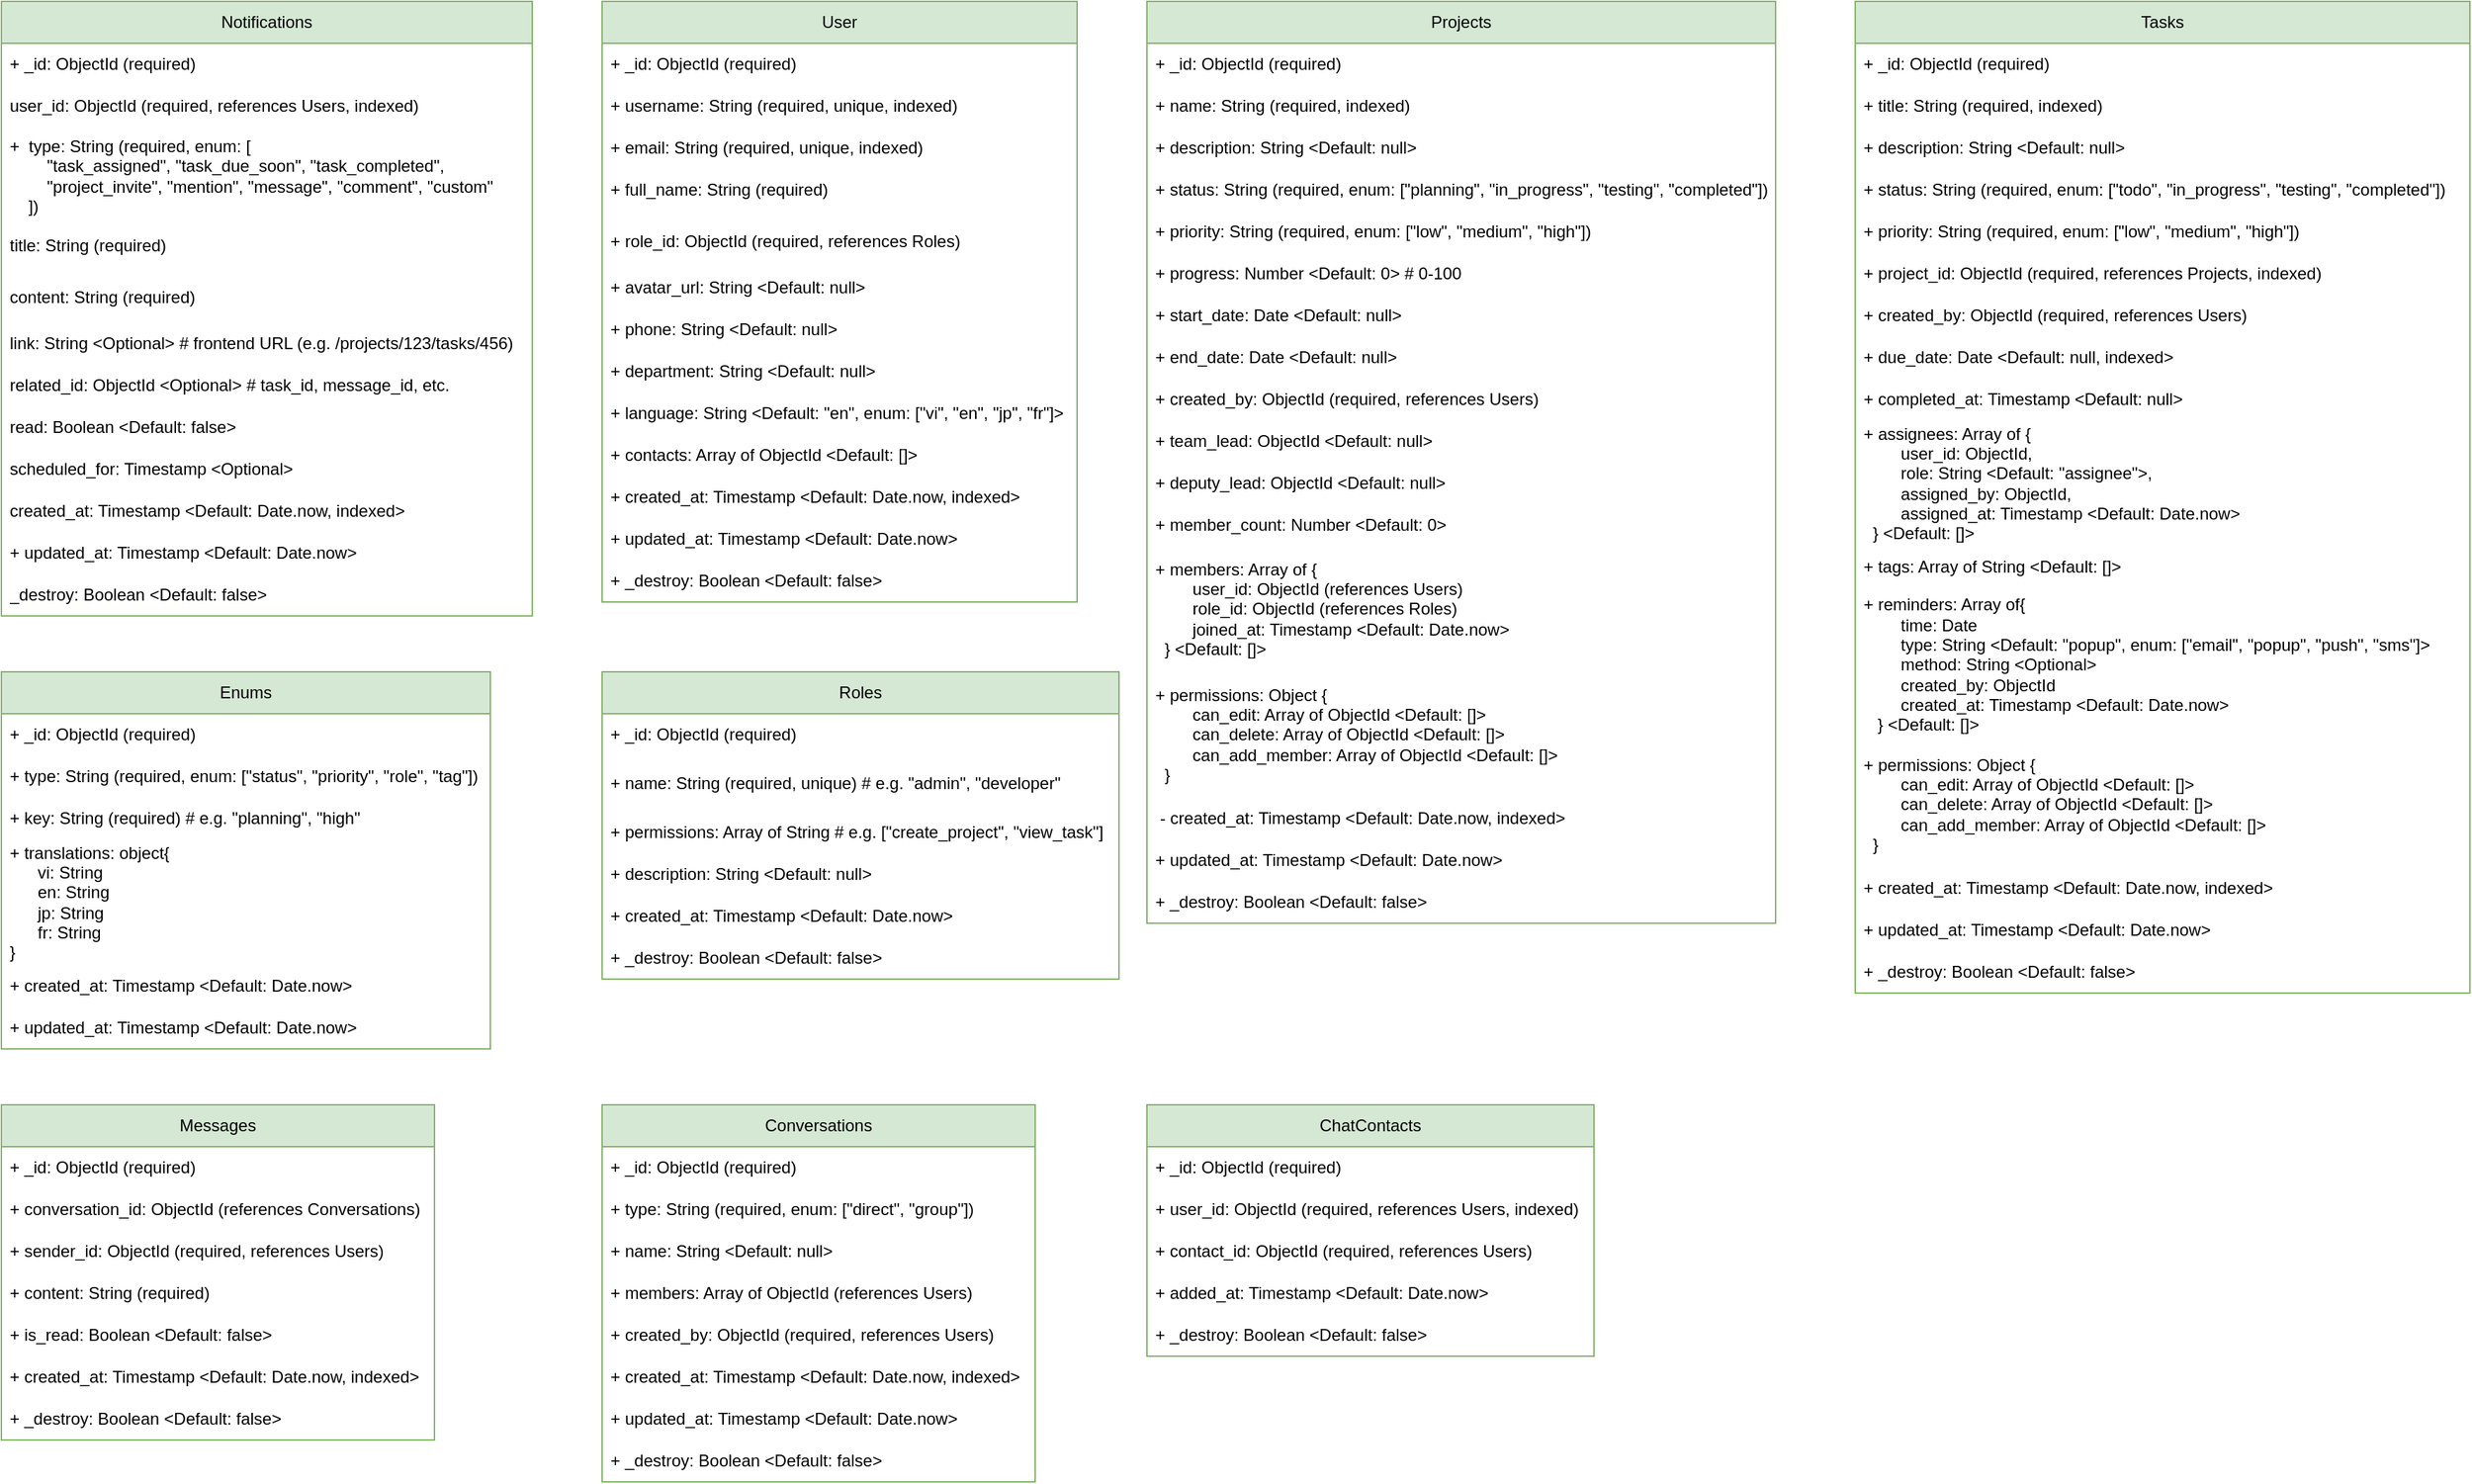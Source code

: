 <mxfile version="27.2.0">
  <diagram name="Trang-1" id="WJ_AYGljiYdwNz6JBUe2">
    <mxGraphModel dx="3679" dy="1526" grid="1" gridSize="10" guides="1" tooltips="1" connect="1" arrows="1" fold="1" page="1" pageScale="1" pageWidth="827" pageHeight="1169" math="0" shadow="0">
      <root>
        <mxCell id="0" />
        <mxCell id="1" parent="0" />
        <mxCell id="IgiYtuU32PW_nqrAXw1r-1" value="User" style="swimlane;fontStyle=0;childLayout=stackLayout;horizontal=1;startSize=30;horizontalStack=0;resizeParent=1;resizeParentMax=0;resizeLast=0;collapsible=1;marginBottom=0;whiteSpace=wrap;html=1;fillColor=#d5e8d4;strokeColor=#82b366;" vertex="1" parent="1">
          <mxGeometry x="-70" y="55" width="340" height="430" as="geometry">
            <mxRectangle x="180" y="110" width="60" height="30" as="alternateBounds" />
          </mxGeometry>
        </mxCell>
        <mxCell id="IgiYtuU32PW_nqrAXw1r-2" value="+ _id: ObjectId (required)" style="text;strokeColor=none;fillColor=none;align=left;verticalAlign=middle;spacingLeft=4;spacingRight=4;overflow=hidden;points=[[0,0.5],[1,0.5]];portConstraint=eastwest;rotatable=0;whiteSpace=wrap;html=1;" vertex="1" parent="IgiYtuU32PW_nqrAXw1r-1">
          <mxGeometry y="30" width="340" height="30" as="geometry" />
        </mxCell>
        <mxCell id="IgiYtuU32PW_nqrAXw1r-86" value="+ username: String (required, unique, indexed)" style="text;strokeColor=none;fillColor=none;align=left;verticalAlign=middle;spacingLeft=4;spacingRight=4;overflow=hidden;points=[[0,0.5],[1,0.5]];portConstraint=eastwest;rotatable=0;whiteSpace=wrap;html=1;" vertex="1" parent="IgiYtuU32PW_nqrAXw1r-1">
          <mxGeometry y="60" width="340" height="30" as="geometry" />
        </mxCell>
        <mxCell id="IgiYtuU32PW_nqrAXw1r-85" value="+ email: String (required, unique, indexed)" style="text;strokeColor=none;fillColor=none;align=left;verticalAlign=middle;spacingLeft=4;spacingRight=4;overflow=hidden;points=[[0,0.5],[1,0.5]];portConstraint=eastwest;rotatable=0;whiteSpace=wrap;html=1;" vertex="1" parent="IgiYtuU32PW_nqrAXw1r-1">
          <mxGeometry y="90" width="340" height="30" as="geometry" />
        </mxCell>
        <mxCell id="IgiYtuU32PW_nqrAXw1r-17" value="+ full_name: String (required)" style="text;strokeColor=none;fillColor=none;align=left;verticalAlign=middle;spacingLeft=4;spacingRight=4;overflow=hidden;points=[[0,0.5],[1,0.5]];portConstraint=eastwest;rotatable=0;whiteSpace=wrap;html=1;" vertex="1" parent="IgiYtuU32PW_nqrAXw1r-1">
          <mxGeometry y="120" width="340" height="30" as="geometry" />
        </mxCell>
        <mxCell id="IgiYtuU32PW_nqrAXw1r-9" value="&lt;p style=&quot;white-space-collapse: preserve;&quot; dir=&quot;auto&quot;&gt;&lt;span style=&quot;background-color: transparent; color: light-dark(rgb(0, 0, 0), rgb(255, 255, 255));&quot;&gt;+ role_id: ObjectId (required, references Roles)&lt;/span&gt;&lt;br&gt;&lt;/p&gt;" style="text;strokeColor=none;fillColor=none;align=left;verticalAlign=middle;spacingLeft=4;spacingRight=4;overflow=hidden;points=[[0,0.5],[1,0.5]];portConstraint=eastwest;rotatable=0;whiteSpace=wrap;html=1;" vertex="1" parent="IgiYtuU32PW_nqrAXw1r-1">
          <mxGeometry y="150" width="340" height="40" as="geometry" />
        </mxCell>
        <mxCell id="IgiYtuU32PW_nqrAXw1r-11" value="+ avatar_url: String &amp;lt;Default: null&amp;gt;" style="text;strokeColor=none;fillColor=none;align=left;verticalAlign=middle;spacingLeft=4;spacingRight=4;overflow=hidden;points=[[0,0.5],[1,0.5]];portConstraint=eastwest;rotatable=0;whiteSpace=wrap;html=1;" vertex="1" parent="IgiYtuU32PW_nqrAXw1r-1">
          <mxGeometry y="190" width="340" height="30" as="geometry" />
        </mxCell>
        <mxCell id="IgiYtuU32PW_nqrAXw1r-10" value="+ phone: String &amp;lt;Default: null&amp;gt;" style="text;strokeColor=none;fillColor=none;align=left;verticalAlign=middle;spacingLeft=4;spacingRight=4;overflow=hidden;points=[[0,0.5],[1,0.5]];portConstraint=eastwest;rotatable=0;whiteSpace=wrap;html=1;" vertex="1" parent="IgiYtuU32PW_nqrAXw1r-1">
          <mxGeometry y="220" width="340" height="30" as="geometry" />
        </mxCell>
        <mxCell id="IgiYtuU32PW_nqrAXw1r-12" value="+ department: String &amp;lt;Default: null&amp;gt;" style="text;strokeColor=none;fillColor=none;align=left;verticalAlign=middle;spacingLeft=4;spacingRight=4;overflow=hidden;points=[[0,0.5],[1,0.5]];portConstraint=eastwest;rotatable=0;whiteSpace=wrap;html=1;" vertex="1" parent="IgiYtuU32PW_nqrAXw1r-1">
          <mxGeometry y="250" width="340" height="30" as="geometry" />
        </mxCell>
        <mxCell id="IgiYtuU32PW_nqrAXw1r-75" value="+ language: String &amp;lt;Default: &quot;en&quot;, enum: [&quot;vi&quot;, &quot;en&quot;, &quot;jp&quot;, &quot;fr&quot;]&amp;gt;" style="text;strokeColor=none;fillColor=none;align=left;verticalAlign=middle;spacingLeft=4;spacingRight=4;overflow=hidden;points=[[0,0.5],[1,0.5]];portConstraint=eastwest;rotatable=0;whiteSpace=wrap;html=1;" vertex="1" parent="IgiYtuU32PW_nqrAXw1r-1">
          <mxGeometry y="280" width="340" height="30" as="geometry" />
        </mxCell>
        <mxCell id="IgiYtuU32PW_nqrAXw1r-13" value="+ contacts: Array of ObjectId &amp;lt;Default: []&amp;gt;" style="text;strokeColor=none;fillColor=none;align=left;verticalAlign=middle;spacingLeft=4;spacingRight=4;overflow=hidden;points=[[0,0.5],[1,0.5]];portConstraint=eastwest;rotatable=0;whiteSpace=wrap;html=1;" vertex="1" parent="IgiYtuU32PW_nqrAXw1r-1">
          <mxGeometry y="310" width="340" height="30" as="geometry" />
        </mxCell>
        <mxCell id="IgiYtuU32PW_nqrAXw1r-14" value="+ created_at: Timestamp &amp;lt;Default: Date.now, indexed&amp;gt;" style="text;strokeColor=none;fillColor=none;align=left;verticalAlign=middle;spacingLeft=4;spacingRight=4;overflow=hidden;points=[[0,0.5],[1,0.5]];portConstraint=eastwest;rotatable=0;whiteSpace=wrap;html=1;" vertex="1" parent="IgiYtuU32PW_nqrAXw1r-1">
          <mxGeometry y="340" width="340" height="30" as="geometry" />
        </mxCell>
        <mxCell id="IgiYtuU32PW_nqrAXw1r-18" value="+ updated_at: Timestamp &amp;lt;Default: Date.now&amp;gt;" style="text;strokeColor=none;fillColor=none;align=left;verticalAlign=middle;spacingLeft=4;spacingRight=4;overflow=hidden;points=[[0,0.5],[1,0.5]];portConstraint=eastwest;rotatable=0;whiteSpace=wrap;html=1;" vertex="1" parent="IgiYtuU32PW_nqrAXw1r-1">
          <mxGeometry y="370" width="340" height="30" as="geometry" />
        </mxCell>
        <mxCell id="IgiYtuU32PW_nqrAXw1r-15" value="+ _destroy: Boolean &amp;lt;Default: false&amp;gt;" style="text;strokeColor=none;fillColor=none;align=left;verticalAlign=middle;spacingLeft=4;spacingRight=4;overflow=hidden;points=[[0,0.5],[1,0.5]];portConstraint=eastwest;rotatable=0;whiteSpace=wrap;html=1;" vertex="1" parent="IgiYtuU32PW_nqrAXw1r-1">
          <mxGeometry y="400" width="340" height="30" as="geometry" />
        </mxCell>
        <mxCell id="IgiYtuU32PW_nqrAXw1r-20" value="Projects" style="swimlane;fontStyle=0;childLayout=stackLayout;horizontal=1;startSize=30;horizontalStack=0;resizeParent=1;resizeParentMax=0;resizeLast=0;collapsible=1;marginBottom=0;whiteSpace=wrap;html=1;fillColor=#d5e8d4;strokeColor=#82b366;" vertex="1" parent="1">
          <mxGeometry x="320" y="55" width="450" height="660" as="geometry">
            <mxRectangle x="180" y="110" width="60" height="30" as="alternateBounds" />
          </mxGeometry>
        </mxCell>
        <mxCell id="IgiYtuU32PW_nqrAXw1r-21" value="+ _id: ObjectId (required)" style="text;strokeColor=none;fillColor=none;align=left;verticalAlign=middle;spacingLeft=4;spacingRight=4;overflow=hidden;points=[[0,0.5],[1,0.5]];portConstraint=eastwest;rotatable=0;whiteSpace=wrap;html=1;" vertex="1" parent="IgiYtuU32PW_nqrAXw1r-20">
          <mxGeometry y="30" width="450" height="30" as="geometry" />
        </mxCell>
        <mxCell id="IgiYtuU32PW_nqrAXw1r-22" value="+ name: String (required, indexed)" style="text;strokeColor=none;fillColor=none;align=left;verticalAlign=middle;spacingLeft=4;spacingRight=4;overflow=hidden;points=[[0,0.5],[1,0.5]];portConstraint=eastwest;rotatable=0;whiteSpace=wrap;html=1;" vertex="1" parent="IgiYtuU32PW_nqrAXw1r-20">
          <mxGeometry y="60" width="450" height="30" as="geometry" />
        </mxCell>
        <mxCell id="IgiYtuU32PW_nqrAXw1r-23" value="+ description: String &amp;lt;Default: null&amp;gt;" style="text;strokeColor=none;fillColor=none;align=left;verticalAlign=middle;spacingLeft=4;spacingRight=4;overflow=hidden;points=[[0,0.5],[1,0.5]];portConstraint=eastwest;rotatable=0;whiteSpace=wrap;html=1;" vertex="1" parent="IgiYtuU32PW_nqrAXw1r-20">
          <mxGeometry y="90" width="450" height="30" as="geometry" />
        </mxCell>
        <mxCell id="IgiYtuU32PW_nqrAXw1r-24" value="&lt;div&gt;+ status: String (required, enum: [&quot;planning&quot;, &quot;in_progress&quot;, &quot;testing&quot;, &quot;completed&quot;])&lt;br&gt;&lt;/div&gt;" style="text;strokeColor=none;fillColor=none;align=left;verticalAlign=middle;spacingLeft=4;spacingRight=4;overflow=hidden;points=[[0,0.5],[1,0.5]];portConstraint=eastwest;rotatable=0;whiteSpace=wrap;html=1;" vertex="1" parent="IgiYtuU32PW_nqrAXw1r-20">
          <mxGeometry y="120" width="450" height="30" as="geometry" />
        </mxCell>
        <mxCell id="IgiYtuU32PW_nqrAXw1r-25" value="&lt;div&gt;+ priority: String (required, enum: [&quot;low&quot;, &quot;medium&quot;, &quot;high&quot;])&lt;/div&gt;" style="text;strokeColor=none;fillColor=none;align=left;verticalAlign=middle;spacingLeft=4;spacingRight=4;overflow=hidden;points=[[0,0.5],[1,0.5]];portConstraint=eastwest;rotatable=0;whiteSpace=wrap;html=1;" vertex="1" parent="IgiYtuU32PW_nqrAXw1r-20">
          <mxGeometry y="150" width="450" height="30" as="geometry" />
        </mxCell>
        <mxCell id="IgiYtuU32PW_nqrAXw1r-84" value="+ progress: Number &amp;lt;Default: 0&amp;gt; # 0-100" style="text;strokeColor=none;fillColor=none;align=left;verticalAlign=middle;spacingLeft=4;spacingRight=4;overflow=hidden;points=[[0,0.5],[1,0.5]];portConstraint=eastwest;rotatable=0;whiteSpace=wrap;html=1;" vertex="1" parent="IgiYtuU32PW_nqrAXw1r-20">
          <mxGeometry y="180" width="450" height="30" as="geometry" />
        </mxCell>
        <mxCell id="IgiYtuU32PW_nqrAXw1r-26" value="+ start_date: Date &amp;lt;Default: null&amp;gt;" style="text;strokeColor=none;fillColor=none;align=left;verticalAlign=middle;spacingLeft=4;spacingRight=4;overflow=hidden;points=[[0,0.5],[1,0.5]];portConstraint=eastwest;rotatable=0;whiteSpace=wrap;html=1;" vertex="1" parent="IgiYtuU32PW_nqrAXw1r-20">
          <mxGeometry y="210" width="450" height="30" as="geometry" />
        </mxCell>
        <mxCell id="IgiYtuU32PW_nqrAXw1r-27" value="+ end_date: Date &amp;lt;Default: null&amp;gt;" style="text;strokeColor=none;fillColor=none;align=left;verticalAlign=middle;spacingLeft=4;spacingRight=4;overflow=hidden;points=[[0,0.5],[1,0.5]];portConstraint=eastwest;rotatable=0;whiteSpace=wrap;html=1;" vertex="1" parent="IgiYtuU32PW_nqrAXw1r-20">
          <mxGeometry y="240" width="450" height="30" as="geometry" />
        </mxCell>
        <mxCell id="IgiYtuU32PW_nqrAXw1r-28" value="+ created_by: ObjectId (required, references Users)" style="text;strokeColor=none;fillColor=none;align=left;verticalAlign=middle;spacingLeft=4;spacingRight=4;overflow=hidden;points=[[0,0.5],[1,0.5]];portConstraint=eastwest;rotatable=0;whiteSpace=wrap;html=1;" vertex="1" parent="IgiYtuU32PW_nqrAXw1r-20">
          <mxGeometry y="270" width="450" height="30" as="geometry" />
        </mxCell>
        <mxCell id="IgiYtuU32PW_nqrAXw1r-29" value="+ team_lead: ObjectId &amp;lt;Default: null&amp;gt;" style="text;strokeColor=none;fillColor=none;align=left;verticalAlign=middle;spacingLeft=4;spacingRight=4;overflow=hidden;points=[[0,0.5],[1,0.5]];portConstraint=eastwest;rotatable=0;whiteSpace=wrap;html=1;" vertex="1" parent="IgiYtuU32PW_nqrAXw1r-20">
          <mxGeometry y="300" width="450" height="30" as="geometry" />
        </mxCell>
        <mxCell id="IgiYtuU32PW_nqrAXw1r-30" value="+ deputy_lead: ObjectId &amp;lt;Default: null&amp;gt;" style="text;strokeColor=none;fillColor=none;align=left;verticalAlign=middle;spacingLeft=4;spacingRight=4;overflow=hidden;points=[[0,0.5],[1,0.5]];portConstraint=eastwest;rotatable=0;whiteSpace=wrap;html=1;" vertex="1" parent="IgiYtuU32PW_nqrAXw1r-20">
          <mxGeometry y="330" width="450" height="30" as="geometry" />
        </mxCell>
        <mxCell id="IgiYtuU32PW_nqrAXw1r-31" value="+ member_count: Number &amp;lt;Default: 0&amp;gt;" style="text;strokeColor=none;fillColor=none;align=left;verticalAlign=middle;spacingLeft=4;spacingRight=4;overflow=hidden;points=[[0,0.5],[1,0.5]];portConstraint=eastwest;rotatable=0;whiteSpace=wrap;html=1;" vertex="1" parent="IgiYtuU32PW_nqrAXw1r-20">
          <mxGeometry y="360" width="450" height="30" as="geometry" />
        </mxCell>
        <mxCell id="IgiYtuU32PW_nqrAXw1r-32" value="&lt;div&gt;+ members: Array of {&lt;/div&gt;&lt;div&gt;&lt;div&gt;&amp;nbsp; &amp;nbsp; &amp;nbsp; &amp;nbsp; user_id: ObjectId (references Users)&lt;/div&gt;&lt;div&gt;&amp;nbsp; &amp;nbsp; &amp;nbsp; &amp;nbsp; role_id: ObjectId (references Roles)&lt;/div&gt;&lt;div&gt;&amp;nbsp; &amp;nbsp; &amp;nbsp; &amp;nbsp; joined_at: Timestamp &amp;lt;Default: Date.now&amp;gt;&lt;/div&gt;&lt;/div&gt;&lt;div&gt;&amp;nbsp; } &amp;lt;Default: []&amp;gt;&lt;/div&gt;" style="text;strokeColor=none;fillColor=none;align=left;verticalAlign=middle;spacingLeft=4;spacingRight=4;overflow=hidden;points=[[0,0.5],[1,0.5]];portConstraint=eastwest;rotatable=0;whiteSpace=wrap;html=1;" vertex="1" parent="IgiYtuU32PW_nqrAXw1r-20">
          <mxGeometry y="390" width="450" height="90" as="geometry" />
        </mxCell>
        <mxCell id="IgiYtuU32PW_nqrAXw1r-87" value="&lt;div&gt;+ permissions: Object {&lt;/div&gt;&lt;div&gt;&lt;div&gt;&amp;nbsp; &amp;nbsp; &amp;nbsp; &lt;span style=&quot;white-space: pre;&quot;&gt;&#x9;&lt;/span&gt;can_edit: Array of ObjectId &amp;lt;Default: []&amp;gt;&lt;/div&gt;&lt;div&gt;&amp;nbsp; &amp;nbsp; &amp;nbsp; &lt;span style=&quot;white-space: pre;&quot;&gt;&#x9;&lt;/span&gt;can_delete: Array of ObjectId &amp;lt;Default: []&amp;gt;&lt;/div&gt;&lt;div&gt;&amp;nbsp; &amp;nbsp; &amp;nbsp; &lt;span style=&quot;white-space: pre;&quot;&gt;&#x9;&lt;/span&gt;can_add_member: Array of ObjectId &amp;lt;Default: []&amp;gt;&lt;/div&gt;&lt;/div&gt;&lt;div&gt;&amp;nbsp; }&amp;nbsp;&lt;/div&gt;" style="text;strokeColor=none;fillColor=none;align=left;verticalAlign=middle;spacingLeft=4;spacingRight=4;overflow=hidden;points=[[0,0.5],[1,0.5]];portConstraint=eastwest;rotatable=0;whiteSpace=wrap;html=1;" vertex="1" parent="IgiYtuU32PW_nqrAXw1r-20">
          <mxGeometry y="480" width="450" height="90" as="geometry" />
        </mxCell>
        <mxCell id="IgiYtuU32PW_nqrAXw1r-33" value="&amp;nbsp;- created_at: Timestamp &amp;lt;Default: Date.now, indexed&amp;gt;" style="text;strokeColor=none;fillColor=none;align=left;verticalAlign=middle;spacingLeft=4;spacingRight=4;overflow=hidden;points=[[0,0.5],[1,0.5]];portConstraint=eastwest;rotatable=0;whiteSpace=wrap;html=1;" vertex="1" parent="IgiYtuU32PW_nqrAXw1r-20">
          <mxGeometry y="570" width="450" height="30" as="geometry" />
        </mxCell>
        <mxCell id="IgiYtuU32PW_nqrAXw1r-34" value="+ updated_at: Timestamp &amp;lt;Default: Date.now&amp;gt;" style="text;strokeColor=none;fillColor=none;align=left;verticalAlign=middle;spacingLeft=4;spacingRight=4;overflow=hidden;points=[[0,0.5],[1,0.5]];portConstraint=eastwest;rotatable=0;whiteSpace=wrap;html=1;" vertex="1" parent="IgiYtuU32PW_nqrAXw1r-20">
          <mxGeometry y="600" width="450" height="30" as="geometry" />
        </mxCell>
        <mxCell id="IgiYtuU32PW_nqrAXw1r-35" value="+ _destroy: Boolean &amp;lt;Default: false&amp;gt;" style="text;strokeColor=none;fillColor=none;align=left;verticalAlign=middle;spacingLeft=4;spacingRight=4;overflow=hidden;points=[[0,0.5],[1,0.5]];portConstraint=eastwest;rotatable=0;whiteSpace=wrap;html=1;" vertex="1" parent="IgiYtuU32PW_nqrAXw1r-20">
          <mxGeometry y="630" width="450" height="30" as="geometry" />
        </mxCell>
        <mxCell id="IgiYtuU32PW_nqrAXw1r-36" value="Tasks" style="swimlane;fontStyle=0;childLayout=stackLayout;horizontal=1;startSize=30;horizontalStack=0;resizeParent=1;resizeParentMax=0;resizeLast=0;collapsible=1;marginBottom=0;whiteSpace=wrap;html=1;fillColor=#d5e8d4;strokeColor=#82b366;" vertex="1" parent="1">
          <mxGeometry x="827" y="55" width="440" height="710" as="geometry">
            <mxRectangle x="180" y="110" width="60" height="30" as="alternateBounds" />
          </mxGeometry>
        </mxCell>
        <mxCell id="IgiYtuU32PW_nqrAXw1r-37" value="+ _id: ObjectId (required)" style="text;strokeColor=none;fillColor=none;align=left;verticalAlign=middle;spacingLeft=4;spacingRight=4;overflow=hidden;points=[[0,0.5],[1,0.5]];portConstraint=eastwest;rotatable=0;whiteSpace=wrap;html=1;" vertex="1" parent="IgiYtuU32PW_nqrAXw1r-36">
          <mxGeometry y="30" width="440" height="30" as="geometry" />
        </mxCell>
        <mxCell id="IgiYtuU32PW_nqrAXw1r-38" value="+ title: String (required, indexed)" style="text;strokeColor=none;fillColor=none;align=left;verticalAlign=middle;spacingLeft=4;spacingRight=4;overflow=hidden;points=[[0,0.5],[1,0.5]];portConstraint=eastwest;rotatable=0;whiteSpace=wrap;html=1;" vertex="1" parent="IgiYtuU32PW_nqrAXw1r-36">
          <mxGeometry y="60" width="440" height="30" as="geometry" />
        </mxCell>
        <mxCell id="IgiYtuU32PW_nqrAXw1r-39" value="+ description: String &amp;lt;Default: null&amp;gt;" style="text;strokeColor=none;fillColor=none;align=left;verticalAlign=middle;spacingLeft=4;spacingRight=4;overflow=hidden;points=[[0,0.5],[1,0.5]];portConstraint=eastwest;rotatable=0;whiteSpace=wrap;html=1;" vertex="1" parent="IgiYtuU32PW_nqrAXw1r-36">
          <mxGeometry y="90" width="440" height="30" as="geometry" />
        </mxCell>
        <mxCell id="IgiYtuU32PW_nqrAXw1r-40" value="&lt;div&gt;+ status: String (required, enum: [&quot;todo&quot;, &quot;in_progress&quot;, &quot;testing&quot;, &quot;completed&quot;])&lt;br&gt;&lt;/div&gt;" style="text;strokeColor=none;fillColor=none;align=left;verticalAlign=middle;spacingLeft=4;spacingRight=4;overflow=hidden;points=[[0,0.5],[1,0.5]];portConstraint=eastwest;rotatable=0;whiteSpace=wrap;html=1;" vertex="1" parent="IgiYtuU32PW_nqrAXw1r-36">
          <mxGeometry y="120" width="440" height="30" as="geometry" />
        </mxCell>
        <mxCell id="IgiYtuU32PW_nqrAXw1r-41" value="&lt;div&gt;+ priority: String (required, enum: [&quot;low&quot;, &quot;medium&quot;, &quot;high&quot;])&lt;br&gt;&lt;/div&gt;" style="text;strokeColor=none;fillColor=none;align=left;verticalAlign=middle;spacingLeft=4;spacingRight=4;overflow=hidden;points=[[0,0.5],[1,0.5]];portConstraint=eastwest;rotatable=0;whiteSpace=wrap;html=1;" vertex="1" parent="IgiYtuU32PW_nqrAXw1r-36">
          <mxGeometry y="150" width="440" height="30" as="geometry" />
        </mxCell>
        <mxCell id="IgiYtuU32PW_nqrAXw1r-42" value="+ project_id: ObjectId (required, references Projects, indexed)" style="text;strokeColor=none;fillColor=none;align=left;verticalAlign=middle;spacingLeft=4;spacingRight=4;overflow=hidden;points=[[0,0.5],[1,0.5]];portConstraint=eastwest;rotatable=0;whiteSpace=wrap;html=1;" vertex="1" parent="IgiYtuU32PW_nqrAXw1r-36">
          <mxGeometry y="180" width="440" height="30" as="geometry" />
        </mxCell>
        <mxCell id="IgiYtuU32PW_nqrAXw1r-44" value="+ created_by: ObjectId (required, references Users)" style="text;strokeColor=none;fillColor=none;align=left;verticalAlign=middle;spacingLeft=4;spacingRight=4;overflow=hidden;points=[[0,0.5],[1,0.5]];portConstraint=eastwest;rotatable=0;whiteSpace=wrap;html=1;" vertex="1" parent="IgiYtuU32PW_nqrAXw1r-36">
          <mxGeometry y="210" width="440" height="30" as="geometry" />
        </mxCell>
        <mxCell id="IgiYtuU32PW_nqrAXw1r-43" value="+ due_date: Date &amp;lt;Default: null, indexed&amp;gt;" style="text;strokeColor=none;fillColor=none;align=left;verticalAlign=middle;spacingLeft=4;spacingRight=4;overflow=hidden;points=[[0,0.5],[1,0.5]];portConstraint=eastwest;rotatable=0;whiteSpace=wrap;html=1;" vertex="1" parent="IgiYtuU32PW_nqrAXw1r-36">
          <mxGeometry y="240" width="440" height="30" as="geometry" />
        </mxCell>
        <mxCell id="IgiYtuU32PW_nqrAXw1r-45" value="+ completed_at: Timestamp &amp;lt;Default: null&amp;gt;" style="text;strokeColor=none;fillColor=none;align=left;verticalAlign=middle;spacingLeft=4;spacingRight=4;overflow=hidden;points=[[0,0.5],[1,0.5]];portConstraint=eastwest;rotatable=0;whiteSpace=wrap;html=1;" vertex="1" parent="IgiYtuU32PW_nqrAXw1r-36">
          <mxGeometry y="270" width="440" height="30" as="geometry" />
        </mxCell>
        <mxCell id="IgiYtuU32PW_nqrAXw1r-48" value="&lt;div&gt;+ assignees: Array of {&lt;/div&gt;&lt;div&gt;&amp;nbsp; &amp;nbsp; &lt;span style=&quot;white-space: pre;&quot;&gt;&#x9;&lt;/span&gt;user_id: ObjectId,&lt;/div&gt;&lt;div&gt;&amp;nbsp; &amp;nbsp; &lt;span style=&quot;white-space: pre;&quot;&gt;&#x9;&lt;/span&gt;role: String &amp;lt;Default: &quot;assignee&quot;&amp;gt;,&lt;/div&gt;&lt;div&gt;&amp;nbsp; &amp;nbsp; &lt;span style=&quot;white-space: pre;&quot;&gt;&#x9;&lt;/span&gt;assigned_by: ObjectId,&lt;/div&gt;&lt;div&gt;&amp;nbsp; &amp;nbsp; &lt;span style=&quot;white-space: pre;&quot;&gt;&#x9;&lt;/span&gt;assigned_at: Timestamp &amp;lt;Default: Date.now&amp;gt;&lt;/div&gt;&lt;div&gt;&amp;nbsp; } &amp;lt;Default: []&amp;gt;&lt;/div&gt;" style="text;strokeColor=none;fillColor=none;align=left;verticalAlign=middle;spacingLeft=4;spacingRight=4;overflow=hidden;points=[[0,0.5],[1,0.5]];portConstraint=eastwest;rotatable=0;whiteSpace=wrap;html=1;" vertex="1" parent="IgiYtuU32PW_nqrAXw1r-36">
          <mxGeometry y="300" width="440" height="90" as="geometry" />
        </mxCell>
        <mxCell id="IgiYtuU32PW_nqrAXw1r-49" value="+ tags: Array of String &amp;lt;Default: []&amp;gt; " style="text;strokeColor=none;fillColor=none;align=left;verticalAlign=middle;spacingLeft=4;spacingRight=4;overflow=hidden;points=[[0,0.5],[1,0.5]];portConstraint=eastwest;rotatable=0;whiteSpace=wrap;html=1;" vertex="1" parent="IgiYtuU32PW_nqrAXw1r-36">
          <mxGeometry y="390" width="440" height="30" as="geometry" />
        </mxCell>
        <mxCell id="IgiYtuU32PW_nqrAXw1r-88" value="&lt;div&gt;+ reminders: Array of{&lt;/div&gt;&lt;div&gt;&amp;nbsp; &amp;nbsp; &amp;nbsp; &amp;nbsp; time: Date&lt;/div&gt;&lt;div&gt;&amp;nbsp; &amp;nbsp; &amp;nbsp; &amp;nbsp; type: String &amp;lt;Default: &quot;popup&quot;, enum: [&quot;email&quot;, &quot;popup&quot;, &quot;push&quot;, &quot;sms&quot;]&amp;gt;&lt;/div&gt;&lt;div&gt;&amp;nbsp; &amp;nbsp; &amp;nbsp; &amp;nbsp; method: String &amp;lt;Optional&amp;gt;&lt;/div&gt;&lt;div&gt;&amp;nbsp; &amp;nbsp; &amp;nbsp; &amp;nbsp; created_by: ObjectId&lt;/div&gt;&lt;div&gt;&amp;nbsp; &amp;nbsp; &amp;nbsp; &amp;nbsp; created_at: Timestamp &amp;lt;Default: Date.now&amp;gt;&lt;/div&gt;&lt;div&gt;&amp;nbsp; &amp;nbsp;} &amp;lt;Default: []&amp;gt;&lt;/div&gt;" style="text;strokeColor=none;fillColor=none;align=left;verticalAlign=middle;spacingLeft=4;spacingRight=4;overflow=hidden;points=[[0,0.5],[1,0.5]];portConstraint=eastwest;rotatable=0;whiteSpace=wrap;html=1;" vertex="1" parent="IgiYtuU32PW_nqrAXw1r-36">
          <mxGeometry y="420" width="440" height="110" as="geometry" />
        </mxCell>
        <mxCell id="IgiYtuU32PW_nqrAXw1r-89" value="&lt;div&gt;+ permissions: Object {&lt;/div&gt;&lt;div&gt;&lt;div&gt;&amp;nbsp; &amp;nbsp; &amp;nbsp; &lt;span style=&quot;white-space: pre;&quot;&gt;&#x9;&lt;/span&gt;can_edit: Array of ObjectId &amp;lt;Default: []&amp;gt;&lt;/div&gt;&lt;div&gt;&amp;nbsp; &amp;nbsp; &amp;nbsp; &lt;span style=&quot;white-space: pre;&quot;&gt;&#x9;&lt;/span&gt;can_delete: Array of ObjectId &amp;lt;Default: []&amp;gt;&lt;/div&gt;&lt;div&gt;&amp;nbsp; &amp;nbsp; &amp;nbsp; &lt;span style=&quot;white-space: pre;&quot;&gt;&#x9;&lt;/span&gt;can_add_member: Array of ObjectId &amp;lt;Default: []&amp;gt;&lt;/div&gt;&lt;/div&gt;&lt;div&gt;&amp;nbsp; }&amp;nbsp;&lt;/div&gt;" style="text;strokeColor=none;fillColor=none;align=left;verticalAlign=middle;spacingLeft=4;spacingRight=4;overflow=hidden;points=[[0,0.5],[1,0.5]];portConstraint=eastwest;rotatable=0;whiteSpace=wrap;html=1;" vertex="1" parent="IgiYtuU32PW_nqrAXw1r-36">
          <mxGeometry y="530" width="440" height="90" as="geometry" />
        </mxCell>
        <mxCell id="IgiYtuU32PW_nqrAXw1r-90" value="+ created_at: Timestamp &amp;lt;Default: Date.now, indexed&amp;gt;" style="text;strokeColor=none;fillColor=none;align=left;verticalAlign=middle;spacingLeft=4;spacingRight=4;overflow=hidden;points=[[0,0.5],[1,0.5]];portConstraint=eastwest;rotatable=0;whiteSpace=wrap;html=1;" vertex="1" parent="IgiYtuU32PW_nqrAXw1r-36">
          <mxGeometry y="620" width="440" height="30" as="geometry" />
        </mxCell>
        <mxCell id="IgiYtuU32PW_nqrAXw1r-50" value="+ updated_at: Timestamp &amp;lt;Default: Date.now&amp;gt;" style="text;strokeColor=none;fillColor=none;align=left;verticalAlign=middle;spacingLeft=4;spacingRight=4;overflow=hidden;points=[[0,0.5],[1,0.5]];portConstraint=eastwest;rotatable=0;whiteSpace=wrap;html=1;" vertex="1" parent="IgiYtuU32PW_nqrAXw1r-36">
          <mxGeometry y="650" width="440" height="30" as="geometry" />
        </mxCell>
        <mxCell id="IgiYtuU32PW_nqrAXw1r-51" value="+ _destroy: Boolean &amp;lt;Default: false&amp;gt;" style="text;strokeColor=none;fillColor=none;align=left;verticalAlign=middle;spacingLeft=4;spacingRight=4;overflow=hidden;points=[[0,0.5],[1,0.5]];portConstraint=eastwest;rotatable=0;whiteSpace=wrap;html=1;" vertex="1" parent="IgiYtuU32PW_nqrAXw1r-36">
          <mxGeometry y="680" width="440" height="30" as="geometry" />
        </mxCell>
        <mxCell id="IgiYtuU32PW_nqrAXw1r-52" value="Messages" style="swimlane;fontStyle=0;childLayout=stackLayout;horizontal=1;startSize=30;horizontalStack=0;resizeParent=1;resizeParentMax=0;resizeLast=0;collapsible=1;marginBottom=0;whiteSpace=wrap;html=1;fillColor=#d5e8d4;strokeColor=#82b366;" vertex="1" parent="1">
          <mxGeometry x="-500" y="845" width="310" height="240" as="geometry">
            <mxRectangle x="180" y="110" width="60" height="30" as="alternateBounds" />
          </mxGeometry>
        </mxCell>
        <mxCell id="IgiYtuU32PW_nqrAXw1r-53" value="+ _id: ObjectId (required)" style="text;strokeColor=none;fillColor=none;align=left;verticalAlign=middle;spacingLeft=4;spacingRight=4;overflow=hidden;points=[[0,0.5],[1,0.5]];portConstraint=eastwest;rotatable=0;whiteSpace=wrap;html=1;" vertex="1" parent="IgiYtuU32PW_nqrAXw1r-52">
          <mxGeometry y="30" width="310" height="30" as="geometry" />
        </mxCell>
        <mxCell id="IgiYtuU32PW_nqrAXw1r-54" value="+ conversation_id: ObjectId (references Conversations)" style="text;strokeColor=none;fillColor=none;align=left;verticalAlign=middle;spacingLeft=4;spacingRight=4;overflow=hidden;points=[[0,0.5],[1,0.5]];portConstraint=eastwest;rotatable=0;whiteSpace=wrap;html=1;" vertex="1" parent="IgiYtuU32PW_nqrAXw1r-52">
          <mxGeometry y="60" width="310" height="30" as="geometry" />
        </mxCell>
        <mxCell id="IgiYtuU32PW_nqrAXw1r-55" value="+ sender_id: ObjectId (required, references Users)" style="text;strokeColor=none;fillColor=none;align=left;verticalAlign=middle;spacingLeft=4;spacingRight=4;overflow=hidden;points=[[0,0.5],[1,0.5]];portConstraint=eastwest;rotatable=0;whiteSpace=wrap;html=1;" vertex="1" parent="IgiYtuU32PW_nqrAXw1r-52">
          <mxGeometry y="90" width="310" height="30" as="geometry" />
        </mxCell>
        <mxCell id="IgiYtuU32PW_nqrAXw1r-56" value="+ content: String (required)" style="text;strokeColor=none;fillColor=none;align=left;verticalAlign=middle;spacingLeft=4;spacingRight=4;overflow=hidden;points=[[0,0.5],[1,0.5]];portConstraint=eastwest;rotatable=0;whiteSpace=wrap;html=1;" vertex="1" parent="IgiYtuU32PW_nqrAXw1r-52">
          <mxGeometry y="120" width="310" height="30" as="geometry" />
        </mxCell>
        <mxCell id="IgiYtuU32PW_nqrAXw1r-57" value="+ is_read: Boolean &amp;lt;Default: false&amp;gt;" style="text;strokeColor=none;fillColor=none;align=left;verticalAlign=middle;spacingLeft=4;spacingRight=4;overflow=hidden;points=[[0,0.5],[1,0.5]];portConstraint=eastwest;rotatable=0;whiteSpace=wrap;html=1;" vertex="1" parent="IgiYtuU32PW_nqrAXw1r-52">
          <mxGeometry y="150" width="310" height="30" as="geometry" />
        </mxCell>
        <mxCell id="IgiYtuU32PW_nqrAXw1r-58" value="+ created_at: Timestamp &amp;lt;Default: Date.now, indexed&amp;gt;" style="text;strokeColor=none;fillColor=none;align=left;verticalAlign=middle;spacingLeft=4;spacingRight=4;overflow=hidden;points=[[0,0.5],[1,0.5]];portConstraint=eastwest;rotatable=0;whiteSpace=wrap;html=1;" vertex="1" parent="IgiYtuU32PW_nqrAXw1r-52">
          <mxGeometry y="180" width="310" height="30" as="geometry" />
        </mxCell>
        <mxCell id="IgiYtuU32PW_nqrAXw1r-59" value="+ _destroy: Boolean &amp;lt;Default: false&amp;gt;" style="text;strokeColor=none;fillColor=none;align=left;verticalAlign=middle;spacingLeft=4;spacingRight=4;overflow=hidden;points=[[0,0.5],[1,0.5]];portConstraint=eastwest;rotatable=0;whiteSpace=wrap;html=1;" vertex="1" parent="IgiYtuU32PW_nqrAXw1r-52">
          <mxGeometry y="210" width="310" height="30" as="geometry" />
        </mxCell>
        <mxCell id="IgiYtuU32PW_nqrAXw1r-65" value="ChatContacts" style="swimlane;fontStyle=0;childLayout=stackLayout;horizontal=1;startSize=30;horizontalStack=0;resizeParent=1;resizeParentMax=0;resizeLast=0;collapsible=1;marginBottom=0;whiteSpace=wrap;html=1;fillColor=#d5e8d4;strokeColor=#82b366;" vertex="1" parent="1">
          <mxGeometry x="320" y="845" width="320" height="180" as="geometry">
            <mxRectangle x="180" y="110" width="60" height="30" as="alternateBounds" />
          </mxGeometry>
        </mxCell>
        <mxCell id="IgiYtuU32PW_nqrAXw1r-66" value="+ _id: ObjectId (required)" style="text;strokeColor=none;fillColor=none;align=left;verticalAlign=middle;spacingLeft=4;spacingRight=4;overflow=hidden;points=[[0,0.5],[1,0.5]];portConstraint=eastwest;rotatable=0;whiteSpace=wrap;html=1;" vertex="1" parent="IgiYtuU32PW_nqrAXw1r-65">
          <mxGeometry y="30" width="320" height="30" as="geometry" />
        </mxCell>
        <mxCell id="IgiYtuU32PW_nqrAXw1r-67" value="+ user_id: ObjectId (required, references Users, indexed)" style="text;strokeColor=none;fillColor=none;align=left;verticalAlign=middle;spacingLeft=4;spacingRight=4;overflow=hidden;points=[[0,0.5],[1,0.5]];portConstraint=eastwest;rotatable=0;whiteSpace=wrap;html=1;" vertex="1" parent="IgiYtuU32PW_nqrAXw1r-65">
          <mxGeometry y="60" width="320" height="30" as="geometry" />
        </mxCell>
        <mxCell id="IgiYtuU32PW_nqrAXw1r-68" value="+ contact_id: ObjectId (required, references Users)" style="text;strokeColor=none;fillColor=none;align=left;verticalAlign=middle;spacingLeft=4;spacingRight=4;overflow=hidden;points=[[0,0.5],[1,0.5]];portConstraint=eastwest;rotatable=0;whiteSpace=wrap;html=1;" vertex="1" parent="IgiYtuU32PW_nqrAXw1r-65">
          <mxGeometry y="90" width="320" height="30" as="geometry" />
        </mxCell>
        <mxCell id="IgiYtuU32PW_nqrAXw1r-69" value="+ added_at: Timestamp &amp;lt;Default: Date.now&amp;gt;" style="text;strokeColor=none;fillColor=none;align=left;verticalAlign=middle;spacingLeft=4;spacingRight=4;overflow=hidden;points=[[0,0.5],[1,0.5]];portConstraint=eastwest;rotatable=0;whiteSpace=wrap;html=1;" vertex="1" parent="IgiYtuU32PW_nqrAXw1r-65">
          <mxGeometry y="120" width="320" height="30" as="geometry" />
        </mxCell>
        <mxCell id="IgiYtuU32PW_nqrAXw1r-70" value="+ _destroy: Boolean &amp;lt;Default: false&amp;gt;" style="text;strokeColor=none;fillColor=none;align=left;verticalAlign=middle;spacingLeft=4;spacingRight=4;overflow=hidden;points=[[0,0.5],[1,0.5]];portConstraint=eastwest;rotatable=0;whiteSpace=wrap;html=1;" vertex="1" parent="IgiYtuU32PW_nqrAXw1r-65">
          <mxGeometry y="150" width="320" height="30" as="geometry" />
        </mxCell>
        <mxCell id="IgiYtuU32PW_nqrAXw1r-76" value="Roles" style="swimlane;fontStyle=0;childLayout=stackLayout;horizontal=1;startSize=30;horizontalStack=0;resizeParent=1;resizeParentMax=0;resizeLast=0;collapsible=1;marginBottom=0;whiteSpace=wrap;html=1;fillColor=#d5e8d4;strokeColor=#82b366;" vertex="1" parent="1">
          <mxGeometry x="-70" y="535" width="370" height="220" as="geometry">
            <mxRectangle x="180" y="110" width="60" height="30" as="alternateBounds" />
          </mxGeometry>
        </mxCell>
        <mxCell id="IgiYtuU32PW_nqrAXw1r-77" value="+ _id: ObjectId (required)" style="text;strokeColor=none;fillColor=none;align=left;verticalAlign=middle;spacingLeft=4;spacingRight=4;overflow=hidden;points=[[0,0.5],[1,0.5]];portConstraint=eastwest;rotatable=0;whiteSpace=wrap;html=1;" vertex="1" parent="IgiYtuU32PW_nqrAXw1r-76">
          <mxGeometry y="30" width="370" height="30" as="geometry" />
        </mxCell>
        <mxCell id="IgiYtuU32PW_nqrAXw1r-78" value="+ name: String (required, unique) # e.g. &quot;admin&quot;, &quot;developer&quot;" style="text;strokeColor=none;fillColor=none;align=left;verticalAlign=middle;spacingLeft=4;spacingRight=4;overflow=hidden;points=[[0,0.5],[1,0.5]];portConstraint=eastwest;rotatable=0;whiteSpace=wrap;html=1;" vertex="1" parent="IgiYtuU32PW_nqrAXw1r-76">
          <mxGeometry y="60" width="370" height="40" as="geometry" />
        </mxCell>
        <mxCell id="IgiYtuU32PW_nqrAXw1r-79" value="+ permissions: Array of String # e.g. [&quot;create_project&quot;, &quot;view_task&quot;]" style="text;strokeColor=none;fillColor=none;align=left;verticalAlign=middle;spacingLeft=4;spacingRight=4;overflow=hidden;points=[[0,0.5],[1,0.5]];portConstraint=eastwest;rotatable=0;whiteSpace=wrap;html=1;" vertex="1" parent="IgiYtuU32PW_nqrAXw1r-76">
          <mxGeometry y="100" width="370" height="30" as="geometry" />
        </mxCell>
        <mxCell id="IgiYtuU32PW_nqrAXw1r-80" value="+ description: String &amp;lt;Default: null&amp;gt;" style="text;strokeColor=none;fillColor=none;align=left;verticalAlign=middle;spacingLeft=4;spacingRight=4;overflow=hidden;points=[[0,0.5],[1,0.5]];portConstraint=eastwest;rotatable=0;whiteSpace=wrap;html=1;" vertex="1" parent="IgiYtuU32PW_nqrAXw1r-76">
          <mxGeometry y="130" width="370" height="30" as="geometry" />
        </mxCell>
        <mxCell id="IgiYtuU32PW_nqrAXw1r-82" value="+ created_at: Timestamp &amp;lt;Default: Date.now&amp;gt;" style="text;strokeColor=none;fillColor=none;align=left;verticalAlign=middle;spacingLeft=4;spacingRight=4;overflow=hidden;points=[[0,0.5],[1,0.5]];portConstraint=eastwest;rotatable=0;whiteSpace=wrap;html=1;" vertex="1" parent="IgiYtuU32PW_nqrAXw1r-76">
          <mxGeometry y="160" width="370" height="30" as="geometry" />
        </mxCell>
        <mxCell id="IgiYtuU32PW_nqrAXw1r-83" value="+ _destroy: Boolean &amp;lt;Default: false&amp;gt;" style="text;strokeColor=none;fillColor=none;align=left;verticalAlign=middle;spacingLeft=4;spacingRight=4;overflow=hidden;points=[[0,0.5],[1,0.5]];portConstraint=eastwest;rotatable=0;whiteSpace=wrap;html=1;" vertex="1" parent="IgiYtuU32PW_nqrAXw1r-76">
          <mxGeometry y="190" width="370" height="30" as="geometry" />
        </mxCell>
        <mxCell id="IgiYtuU32PW_nqrAXw1r-91" value="Conversations" style="swimlane;fontStyle=0;childLayout=stackLayout;horizontal=1;startSize=30;horizontalStack=0;resizeParent=1;resizeParentMax=0;resizeLast=0;collapsible=1;marginBottom=0;whiteSpace=wrap;html=1;fillColor=#d5e8d4;strokeColor=#82b366;" vertex="1" parent="1">
          <mxGeometry x="-70" y="845" width="310" height="270" as="geometry">
            <mxRectangle x="180" y="110" width="60" height="30" as="alternateBounds" />
          </mxGeometry>
        </mxCell>
        <mxCell id="IgiYtuU32PW_nqrAXw1r-92" value="+ _id: ObjectId (required)" style="text;strokeColor=none;fillColor=none;align=left;verticalAlign=middle;spacingLeft=4;spacingRight=4;overflow=hidden;points=[[0,0.5],[1,0.5]];portConstraint=eastwest;rotatable=0;whiteSpace=wrap;html=1;" vertex="1" parent="IgiYtuU32PW_nqrAXw1r-91">
          <mxGeometry y="30" width="310" height="30" as="geometry" />
        </mxCell>
        <mxCell id="IgiYtuU32PW_nqrAXw1r-93" value="+ type: String (required, enum: [&quot;direct&quot;, &quot;group&quot;])" style="text;strokeColor=none;fillColor=none;align=left;verticalAlign=middle;spacingLeft=4;spacingRight=4;overflow=hidden;points=[[0,0.5],[1,0.5]];portConstraint=eastwest;rotatable=0;whiteSpace=wrap;html=1;" vertex="1" parent="IgiYtuU32PW_nqrAXw1r-91">
          <mxGeometry y="60" width="310" height="30" as="geometry" />
        </mxCell>
        <mxCell id="IgiYtuU32PW_nqrAXw1r-94" value="+ name: String &amp;lt;Default: null&amp;gt;" style="text;strokeColor=none;fillColor=none;align=left;verticalAlign=middle;spacingLeft=4;spacingRight=4;overflow=hidden;points=[[0,0.5],[1,0.5]];portConstraint=eastwest;rotatable=0;whiteSpace=wrap;html=1;" vertex="1" parent="IgiYtuU32PW_nqrAXw1r-91">
          <mxGeometry y="90" width="310" height="30" as="geometry" />
        </mxCell>
        <mxCell id="IgiYtuU32PW_nqrAXw1r-95" value="+ members: Array of ObjectId (references Users)" style="text;strokeColor=none;fillColor=none;align=left;verticalAlign=middle;spacingLeft=4;spacingRight=4;overflow=hidden;points=[[0,0.5],[1,0.5]];portConstraint=eastwest;rotatable=0;whiteSpace=wrap;html=1;" vertex="1" parent="IgiYtuU32PW_nqrAXw1r-91">
          <mxGeometry y="120" width="310" height="30" as="geometry" />
        </mxCell>
        <mxCell id="IgiYtuU32PW_nqrAXw1r-97" value="+ created_by: ObjectId (required, references Users)" style="text;strokeColor=none;fillColor=none;align=left;verticalAlign=middle;spacingLeft=4;spacingRight=4;overflow=hidden;points=[[0,0.5],[1,0.5]];portConstraint=eastwest;rotatable=0;whiteSpace=wrap;html=1;" vertex="1" parent="IgiYtuU32PW_nqrAXw1r-91">
          <mxGeometry y="150" width="310" height="30" as="geometry" />
        </mxCell>
        <mxCell id="IgiYtuU32PW_nqrAXw1r-98" value="+ created_at: Timestamp &amp;lt;Default: Date.now, indexed&amp;gt;" style="text;strokeColor=none;fillColor=none;align=left;verticalAlign=middle;spacingLeft=4;spacingRight=4;overflow=hidden;points=[[0,0.5],[1,0.5]];portConstraint=eastwest;rotatable=0;whiteSpace=wrap;html=1;" vertex="1" parent="IgiYtuU32PW_nqrAXw1r-91">
          <mxGeometry y="180" width="310" height="30" as="geometry" />
        </mxCell>
        <mxCell id="IgiYtuU32PW_nqrAXw1r-99" value="+ updated_at: Timestamp &amp;lt;Default: Date.now&amp;gt;" style="text;strokeColor=none;fillColor=none;align=left;verticalAlign=middle;spacingLeft=4;spacingRight=4;overflow=hidden;points=[[0,0.5],[1,0.5]];portConstraint=eastwest;rotatable=0;whiteSpace=wrap;html=1;" vertex="1" parent="IgiYtuU32PW_nqrAXw1r-91">
          <mxGeometry y="210" width="310" height="30" as="geometry" />
        </mxCell>
        <mxCell id="IgiYtuU32PW_nqrAXw1r-96" value="+ _destroy: Boolean &amp;lt;Default: false&amp;gt;" style="text;strokeColor=none;fillColor=none;align=left;verticalAlign=middle;spacingLeft=4;spacingRight=4;overflow=hidden;points=[[0,0.5],[1,0.5]];portConstraint=eastwest;rotatable=0;whiteSpace=wrap;html=1;" vertex="1" parent="IgiYtuU32PW_nqrAXw1r-91">
          <mxGeometry y="240" width="310" height="30" as="geometry" />
        </mxCell>
        <mxCell id="IgiYtuU32PW_nqrAXw1r-101" value="&lt;span data-end=&quot;4691&quot; data-start=&quot;4671&quot;&gt;Notifications&lt;/span&gt;" style="swimlane;fontStyle=0;childLayout=stackLayout;horizontal=1;startSize=30;horizontalStack=0;resizeParent=1;resizeParentMax=0;resizeLast=0;collapsible=1;marginBottom=0;whiteSpace=wrap;html=1;fillColor=#d5e8d4;strokeColor=#82b366;" vertex="1" parent="1">
          <mxGeometry x="-500" y="55" width="380" height="440" as="geometry">
            <mxRectangle x="180" y="110" width="60" height="30" as="alternateBounds" />
          </mxGeometry>
        </mxCell>
        <mxCell id="IgiYtuU32PW_nqrAXw1r-102" value="+ _id: ObjectId (required)" style="text;strokeColor=none;fillColor=none;align=left;verticalAlign=middle;spacingLeft=4;spacingRight=4;overflow=hidden;points=[[0,0.5],[1,0.5]];portConstraint=eastwest;rotatable=0;whiteSpace=wrap;html=1;" vertex="1" parent="IgiYtuU32PW_nqrAXw1r-101">
          <mxGeometry y="30" width="380" height="30" as="geometry" />
        </mxCell>
        <mxCell id="IgiYtuU32PW_nqrAXw1r-103" value="user_id: ObjectId (required, references Users, indexed)" style="text;strokeColor=none;fillColor=none;align=left;verticalAlign=middle;spacingLeft=4;spacingRight=4;overflow=hidden;points=[[0,0.5],[1,0.5]];portConstraint=eastwest;rotatable=0;whiteSpace=wrap;html=1;" vertex="1" parent="IgiYtuU32PW_nqrAXw1r-101">
          <mxGeometry y="60" width="380" height="30" as="geometry" />
        </mxCell>
        <mxCell id="IgiYtuU32PW_nqrAXw1r-104" value="&lt;div&gt;+&amp;nbsp; type: String (required, enum: [&lt;/div&gt;&lt;div&gt;&amp;nbsp; &amp;nbsp; &lt;span style=&quot;white-space: pre;&quot;&gt;&#x9;&lt;/span&gt;&quot;task_assigned&quot;, &quot;task_due_soon&quot;, &quot;task_completed&quot;,&lt;/div&gt;&lt;div&gt;&amp;nbsp; &amp;nbsp; &amp;nbsp; &lt;span style=&quot;white-space: pre;&quot;&gt;&#x9;&lt;/span&gt;&quot;project_invite&quot;, &quot;mention&quot;, &quot;message&quot;, &quot;comment&quot;, &quot;custom&quot;&lt;/div&gt;&lt;div&gt;&amp;nbsp; &amp;nbsp; ])&lt;/div&gt;" style="text;strokeColor=none;fillColor=none;align=left;verticalAlign=middle;spacingLeft=4;spacingRight=4;overflow=hidden;points=[[0,0.5],[1,0.5]];portConstraint=eastwest;rotatable=0;whiteSpace=wrap;html=1;" vertex="1" parent="IgiYtuU32PW_nqrAXw1r-101">
          <mxGeometry y="90" width="380" height="70" as="geometry" />
        </mxCell>
        <mxCell id="IgiYtuU32PW_nqrAXw1r-105" value="title: String (required)" style="text;strokeColor=none;fillColor=none;align=left;verticalAlign=middle;spacingLeft=4;spacingRight=4;overflow=hidden;points=[[0,0.5],[1,0.5]];portConstraint=eastwest;rotatable=0;whiteSpace=wrap;html=1;" vertex="1" parent="IgiYtuU32PW_nqrAXw1r-101">
          <mxGeometry y="160" width="380" height="30" as="geometry" />
        </mxCell>
        <mxCell id="IgiYtuU32PW_nqrAXw1r-106" value="&lt;p style=&quot;&quot; dir=&quot;auto&quot;&gt;&lt;span style=&quot;white-space-collapse: preserve;&quot;&gt;content: String (required)&lt;/span&gt;&lt;br&gt;&lt;/p&gt;" style="text;strokeColor=none;fillColor=none;align=left;verticalAlign=middle;spacingLeft=4;spacingRight=4;overflow=hidden;points=[[0,0.5],[1,0.5]];portConstraint=eastwest;rotatable=0;whiteSpace=wrap;html=1;" vertex="1" parent="IgiYtuU32PW_nqrAXw1r-101">
          <mxGeometry y="190" width="380" height="40" as="geometry" />
        </mxCell>
        <mxCell id="IgiYtuU32PW_nqrAXw1r-107" value="link: String &amp;lt;Optional&amp;gt; # frontend URL (e.g. /projects/123/tasks/456)" style="text;strokeColor=none;fillColor=none;align=left;verticalAlign=middle;spacingLeft=4;spacingRight=4;overflow=hidden;points=[[0,0.5],[1,0.5]];portConstraint=eastwest;rotatable=0;whiteSpace=wrap;html=1;" vertex="1" parent="IgiYtuU32PW_nqrAXw1r-101">
          <mxGeometry y="230" width="380" height="30" as="geometry" />
        </mxCell>
        <mxCell id="IgiYtuU32PW_nqrAXw1r-108" value="related_id: ObjectId &amp;lt;Optional&amp;gt; # task_id, message_id, etc." style="text;strokeColor=none;fillColor=none;align=left;verticalAlign=middle;spacingLeft=4;spacingRight=4;overflow=hidden;points=[[0,0.5],[1,0.5]];portConstraint=eastwest;rotatable=0;whiteSpace=wrap;html=1;" vertex="1" parent="IgiYtuU32PW_nqrAXw1r-101">
          <mxGeometry y="260" width="380" height="30" as="geometry" />
        </mxCell>
        <mxCell id="IgiYtuU32PW_nqrAXw1r-109" value="read: Boolean &amp;lt;Default: false&amp;gt;" style="text;strokeColor=none;fillColor=none;align=left;verticalAlign=middle;spacingLeft=4;spacingRight=4;overflow=hidden;points=[[0,0.5],[1,0.5]];portConstraint=eastwest;rotatable=0;whiteSpace=wrap;html=1;" vertex="1" parent="IgiYtuU32PW_nqrAXw1r-101">
          <mxGeometry y="290" width="380" height="30" as="geometry" />
        </mxCell>
        <mxCell id="IgiYtuU32PW_nqrAXw1r-110" value="scheduled_for: Timestamp &amp;lt;Optional&amp;gt;" style="text;strokeColor=none;fillColor=none;align=left;verticalAlign=middle;spacingLeft=4;spacingRight=4;overflow=hidden;points=[[0,0.5],[1,0.5]];portConstraint=eastwest;rotatable=0;whiteSpace=wrap;html=1;" vertex="1" parent="IgiYtuU32PW_nqrAXw1r-101">
          <mxGeometry y="320" width="380" height="30" as="geometry" />
        </mxCell>
        <mxCell id="IgiYtuU32PW_nqrAXw1r-112" value="created_at: Timestamp &amp;lt;Default: Date.now, indexed&amp;gt;" style="text;strokeColor=none;fillColor=none;align=left;verticalAlign=middle;spacingLeft=4;spacingRight=4;overflow=hidden;points=[[0,0.5],[1,0.5]];portConstraint=eastwest;rotatable=0;whiteSpace=wrap;html=1;" vertex="1" parent="IgiYtuU32PW_nqrAXw1r-101">
          <mxGeometry y="350" width="380" height="30" as="geometry" />
        </mxCell>
        <mxCell id="IgiYtuU32PW_nqrAXw1r-113" value="+ updated_at: Timestamp &amp;lt;Default: Date.now&amp;gt;" style="text;strokeColor=none;fillColor=none;align=left;verticalAlign=middle;spacingLeft=4;spacingRight=4;overflow=hidden;points=[[0,0.5],[1,0.5]];portConstraint=eastwest;rotatable=0;whiteSpace=wrap;html=1;" vertex="1" parent="IgiYtuU32PW_nqrAXw1r-101">
          <mxGeometry y="380" width="380" height="30" as="geometry" />
        </mxCell>
        <mxCell id="IgiYtuU32PW_nqrAXw1r-111" value="_destroy: Boolean &amp;lt;Default: false&amp;gt;" style="text;strokeColor=none;fillColor=none;align=left;verticalAlign=middle;spacingLeft=4;spacingRight=4;overflow=hidden;points=[[0,0.5],[1,0.5]];portConstraint=eastwest;rotatable=0;whiteSpace=wrap;html=1;" vertex="1" parent="IgiYtuU32PW_nqrAXw1r-101">
          <mxGeometry y="410" width="380" height="30" as="geometry" />
        </mxCell>
        <mxCell id="IgiYtuU32PW_nqrAXw1r-115" value="Enums" style="swimlane;fontStyle=0;childLayout=stackLayout;horizontal=1;startSize=30;horizontalStack=0;resizeParent=1;resizeParentMax=0;resizeLast=0;collapsible=1;marginBottom=0;whiteSpace=wrap;html=1;fillColor=#d5e8d4;strokeColor=#82b366;" vertex="1" parent="1">
          <mxGeometry x="-500" y="535" width="350" height="270" as="geometry">
            <mxRectangle x="180" y="110" width="60" height="30" as="alternateBounds" />
          </mxGeometry>
        </mxCell>
        <mxCell id="IgiYtuU32PW_nqrAXw1r-116" value="+ _id: ObjectId (required)" style="text;strokeColor=none;fillColor=none;align=left;verticalAlign=middle;spacingLeft=4;spacingRight=4;overflow=hidden;points=[[0,0.5],[1,0.5]];portConstraint=eastwest;rotatable=0;whiteSpace=wrap;html=1;" vertex="1" parent="IgiYtuU32PW_nqrAXw1r-115">
          <mxGeometry y="30" width="350" height="30" as="geometry" />
        </mxCell>
        <mxCell id="IgiYtuU32PW_nqrAXw1r-117" value="+ type: String (required, enum: [&quot;status&quot;, &quot;priority&quot;, &quot;role&quot;, &quot;tag&quot;])" style="text;strokeColor=none;fillColor=none;align=left;verticalAlign=middle;spacingLeft=4;spacingRight=4;overflow=hidden;points=[[0,0.5],[1,0.5]];portConstraint=eastwest;rotatable=0;whiteSpace=wrap;html=1;" vertex="1" parent="IgiYtuU32PW_nqrAXw1r-115">
          <mxGeometry y="60" width="350" height="30" as="geometry" />
        </mxCell>
        <mxCell id="IgiYtuU32PW_nqrAXw1r-118" value="+ key: String (required) # e.g. &quot;planning&quot;, &quot;high&quot;" style="text;strokeColor=none;fillColor=none;align=left;verticalAlign=middle;spacingLeft=4;spacingRight=4;overflow=hidden;points=[[0,0.5],[1,0.5]];portConstraint=eastwest;rotatable=0;whiteSpace=wrap;html=1;" vertex="1" parent="IgiYtuU32PW_nqrAXw1r-115">
          <mxGeometry y="90" width="350" height="30" as="geometry" />
        </mxCell>
        <mxCell id="IgiYtuU32PW_nqrAXw1r-119" value="&lt;div&gt;+ translations: object{&lt;/div&gt;&lt;div&gt;&amp;nbsp; &amp;nbsp; &amp;nbsp; vi: String&lt;/div&gt;&lt;div&gt;&amp;nbsp; &amp;nbsp; &amp;nbsp; en: String&lt;/div&gt;&lt;div&gt;&amp;nbsp; &amp;nbsp; &amp;nbsp; jp: String&lt;/div&gt;&lt;div&gt;&amp;nbsp; &amp;nbsp; &amp;nbsp; fr: String&lt;br&gt;}&lt;/div&gt;" style="text;strokeColor=none;fillColor=none;align=left;verticalAlign=middle;spacingLeft=4;spacingRight=4;overflow=hidden;points=[[0,0.5],[1,0.5]];portConstraint=eastwest;rotatable=0;whiteSpace=wrap;html=1;" vertex="1" parent="IgiYtuU32PW_nqrAXw1r-115">
          <mxGeometry y="120" width="350" height="90" as="geometry" />
        </mxCell>
        <mxCell id="IgiYtuU32PW_nqrAXw1r-121" value="+ created_at: Timestamp &amp;lt;Default: Date.now&amp;gt;" style="text;strokeColor=none;fillColor=none;align=left;verticalAlign=middle;spacingLeft=4;spacingRight=4;overflow=hidden;points=[[0,0.5],[1,0.5]];portConstraint=eastwest;rotatable=0;whiteSpace=wrap;html=1;" vertex="1" parent="IgiYtuU32PW_nqrAXw1r-115">
          <mxGeometry y="210" width="350" height="30" as="geometry" />
        </mxCell>
        <mxCell id="IgiYtuU32PW_nqrAXw1r-122" value="+ updated_at: Timestamp &amp;lt;Default: Date.now&amp;gt;" style="text;strokeColor=none;fillColor=none;align=left;verticalAlign=middle;spacingLeft=4;spacingRight=4;overflow=hidden;points=[[0,0.5],[1,0.5]];portConstraint=eastwest;rotatable=0;whiteSpace=wrap;html=1;" vertex="1" parent="IgiYtuU32PW_nqrAXw1r-115">
          <mxGeometry y="240" width="350" height="30" as="geometry" />
        </mxCell>
      </root>
    </mxGraphModel>
  </diagram>
</mxfile>
